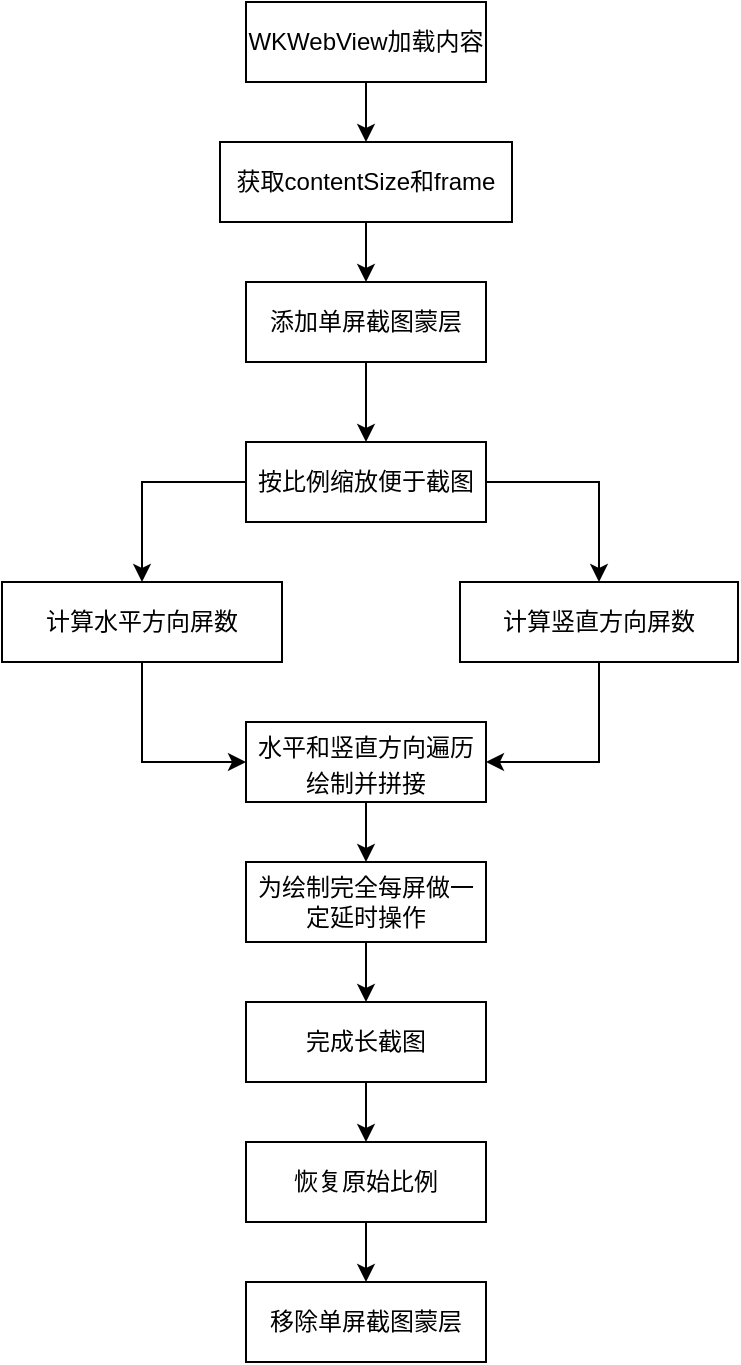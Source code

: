 <mxfile version="13.11.0" type="github">
  <diagram id="C5RBs43oDa-KdzZeNtuy" name="Page-1">
    <mxGraphModel dx="786" dy="483" grid="1" gridSize="10" guides="1" tooltips="1" connect="1" arrows="1" fold="1" page="1" pageScale="1" pageWidth="827" pageHeight="1169" math="0" shadow="0">
      <root>
        <mxCell id="WIyWlLk6GJQsqaUBKTNV-0" />
        <mxCell id="WIyWlLk6GJQsqaUBKTNV-1" parent="WIyWlLk6GJQsqaUBKTNV-0" />
        <mxCell id="hDI0mffDQ7QGBMzZp17K-14" value="" style="edgeStyle=orthogonalEdgeStyle;rounded=0;orthogonalLoop=1;jettySize=auto;html=1;" edge="1" parent="WIyWlLk6GJQsqaUBKTNV-1" source="hDI0mffDQ7QGBMzZp17K-0" target="hDI0mffDQ7QGBMzZp17K-1">
          <mxGeometry relative="1" as="geometry" />
        </mxCell>
        <mxCell id="hDI0mffDQ7QGBMzZp17K-0" value="WKWebView加载内容" style="rounded=0;whiteSpace=wrap;html=1;" vertex="1" parent="WIyWlLk6GJQsqaUBKTNV-1">
          <mxGeometry x="396" y="340" width="120" height="40" as="geometry" />
        </mxCell>
        <mxCell id="hDI0mffDQ7QGBMzZp17K-15" value="" style="edgeStyle=orthogonalEdgeStyle;rounded=0;orthogonalLoop=1;jettySize=auto;html=1;" edge="1" parent="WIyWlLk6GJQsqaUBKTNV-1" source="hDI0mffDQ7QGBMzZp17K-1" target="hDI0mffDQ7QGBMzZp17K-11">
          <mxGeometry relative="1" as="geometry" />
        </mxCell>
        <mxCell id="hDI0mffDQ7QGBMzZp17K-1" value="获取contentSize和frame" style="rounded=0;whiteSpace=wrap;html=1;" vertex="1" parent="WIyWlLk6GJQsqaUBKTNV-1">
          <mxGeometry x="383" y="410" width="146" height="40" as="geometry" />
        </mxCell>
        <mxCell id="hDI0mffDQ7QGBMzZp17K-20" style="edgeStyle=orthogonalEdgeStyle;rounded=0;orthogonalLoop=1;jettySize=auto;html=1;entryX=0;entryY=0.5;entryDx=0;entryDy=0;" edge="1" parent="WIyWlLk6GJQsqaUBKTNV-1" source="hDI0mffDQ7QGBMzZp17K-3" target="hDI0mffDQ7QGBMzZp17K-8">
          <mxGeometry relative="1" as="geometry" />
        </mxCell>
        <mxCell id="hDI0mffDQ7QGBMzZp17K-3" value="计算水平方向屏数" style="rounded=0;whiteSpace=wrap;html=1;" vertex="1" parent="WIyWlLk6GJQsqaUBKTNV-1">
          <mxGeometry x="274" y="630" width="140" height="40" as="geometry" />
        </mxCell>
        <mxCell id="hDI0mffDQ7QGBMzZp17K-21" style="edgeStyle=orthogonalEdgeStyle;rounded=0;orthogonalLoop=1;jettySize=auto;html=1;entryX=1;entryY=0.5;entryDx=0;entryDy=0;" edge="1" parent="WIyWlLk6GJQsqaUBKTNV-1" source="hDI0mffDQ7QGBMzZp17K-4" target="hDI0mffDQ7QGBMzZp17K-8">
          <mxGeometry relative="1" as="geometry" />
        </mxCell>
        <mxCell id="hDI0mffDQ7QGBMzZp17K-4" value="计算竖直方向屏数" style="rounded=0;whiteSpace=wrap;html=1;" vertex="1" parent="WIyWlLk6GJQsqaUBKTNV-1">
          <mxGeometry x="503" y="630" width="139" height="40" as="geometry" />
        </mxCell>
        <mxCell id="hDI0mffDQ7QGBMzZp17K-24" value="" style="edgeStyle=orthogonalEdgeStyle;rounded=0;orthogonalLoop=1;jettySize=auto;html=1;entryX=0.5;entryY=0;entryDx=0;entryDy=0;" edge="1" parent="WIyWlLk6GJQsqaUBKTNV-1" source="hDI0mffDQ7QGBMzZp17K-5" target="hDI0mffDQ7QGBMzZp17K-10">
          <mxGeometry relative="1" as="geometry" />
        </mxCell>
        <mxCell id="hDI0mffDQ7QGBMzZp17K-5" value="完成长截图" style="rounded=0;whiteSpace=wrap;html=1;" vertex="1" parent="WIyWlLk6GJQsqaUBKTNV-1">
          <mxGeometry x="396" y="840" width="120" height="40" as="geometry" />
        </mxCell>
        <mxCell id="hDI0mffDQ7QGBMzZp17K-23" value="" style="edgeStyle=orthogonalEdgeStyle;rounded=0;orthogonalLoop=1;jettySize=auto;html=1;" edge="1" parent="WIyWlLk6GJQsqaUBKTNV-1" source="hDI0mffDQ7QGBMzZp17K-7" target="hDI0mffDQ7QGBMzZp17K-5">
          <mxGeometry relative="1" as="geometry" />
        </mxCell>
        <mxCell id="hDI0mffDQ7QGBMzZp17K-7" value="为绘制完全每屏做一定延时操作" style="rounded=0;whiteSpace=wrap;html=1;" vertex="1" parent="WIyWlLk6GJQsqaUBKTNV-1">
          <mxGeometry x="396" y="770" width="120" height="40" as="geometry" />
        </mxCell>
        <mxCell id="hDI0mffDQ7QGBMzZp17K-22" value="" style="edgeStyle=orthogonalEdgeStyle;rounded=0;orthogonalLoop=1;jettySize=auto;html=1;" edge="1" parent="WIyWlLk6GJQsqaUBKTNV-1" source="hDI0mffDQ7QGBMzZp17K-8" target="hDI0mffDQ7QGBMzZp17K-7">
          <mxGeometry relative="1" as="geometry" />
        </mxCell>
        <mxCell id="hDI0mffDQ7QGBMzZp17K-8" value="&lt;p style=&quot;margin: 0px ; font-stretch: normal ; line-height: normal ; font-family: &amp;#34;pingfang sc&amp;#34;&quot;&gt;水平和竖直方向遍历绘制并拼接&lt;/p&gt;" style="rounded=0;whiteSpace=wrap;html=1;strokeColor=#000000;" vertex="1" parent="WIyWlLk6GJQsqaUBKTNV-1">
          <mxGeometry x="396" y="700" width="120" height="40" as="geometry" />
        </mxCell>
        <mxCell id="hDI0mffDQ7QGBMzZp17K-18" style="edgeStyle=orthogonalEdgeStyle;rounded=0;orthogonalLoop=1;jettySize=auto;html=1;entryX=0.5;entryY=0;entryDx=0;entryDy=0;exitX=1;exitY=0.5;exitDx=0;exitDy=0;" edge="1" parent="WIyWlLk6GJQsqaUBKTNV-1" source="hDI0mffDQ7QGBMzZp17K-9" target="hDI0mffDQ7QGBMzZp17K-4">
          <mxGeometry relative="1" as="geometry">
            <mxPoint x="590" y="630" as="targetPoint" />
          </mxGeometry>
        </mxCell>
        <mxCell id="hDI0mffDQ7QGBMzZp17K-19" style="edgeStyle=orthogonalEdgeStyle;rounded=0;orthogonalLoop=1;jettySize=auto;html=1;entryX=0.5;entryY=0;entryDx=0;entryDy=0;exitX=0;exitY=0.5;exitDx=0;exitDy=0;" edge="1" parent="WIyWlLk6GJQsqaUBKTNV-1" source="hDI0mffDQ7QGBMzZp17K-9" target="hDI0mffDQ7QGBMzZp17K-3">
          <mxGeometry relative="1" as="geometry" />
        </mxCell>
        <mxCell id="hDI0mffDQ7QGBMzZp17K-9" value="按比例缩放便于截图" style="rounded=0;whiteSpace=wrap;html=1;" vertex="1" parent="WIyWlLk6GJQsqaUBKTNV-1">
          <mxGeometry x="396" y="560" width="120" height="40" as="geometry" />
        </mxCell>
        <mxCell id="hDI0mffDQ7QGBMzZp17K-25" value="" style="edgeStyle=orthogonalEdgeStyle;rounded=0;orthogonalLoop=1;jettySize=auto;html=1;" edge="1" parent="WIyWlLk6GJQsqaUBKTNV-1" source="hDI0mffDQ7QGBMzZp17K-10" target="hDI0mffDQ7QGBMzZp17K-12">
          <mxGeometry relative="1" as="geometry" />
        </mxCell>
        <mxCell id="hDI0mffDQ7QGBMzZp17K-10" value="恢复原始比例" style="rounded=0;whiteSpace=wrap;html=1;" vertex="1" parent="WIyWlLk6GJQsqaUBKTNV-1">
          <mxGeometry x="396" y="910" width="120" height="40" as="geometry" />
        </mxCell>
        <mxCell id="hDI0mffDQ7QGBMzZp17K-16" value="" style="edgeStyle=orthogonalEdgeStyle;rounded=0;orthogonalLoop=1;jettySize=auto;html=1;" edge="1" parent="WIyWlLk6GJQsqaUBKTNV-1" source="hDI0mffDQ7QGBMzZp17K-11" target="hDI0mffDQ7QGBMzZp17K-9">
          <mxGeometry relative="1" as="geometry" />
        </mxCell>
        <mxCell id="hDI0mffDQ7QGBMzZp17K-11" value="添加单屏截图蒙层" style="rounded=0;whiteSpace=wrap;html=1;" vertex="1" parent="WIyWlLk6GJQsqaUBKTNV-1">
          <mxGeometry x="396" y="480" width="120" height="40" as="geometry" />
        </mxCell>
        <mxCell id="hDI0mffDQ7QGBMzZp17K-12" value="移除单屏截图蒙层" style="rounded=0;whiteSpace=wrap;html=1;" vertex="1" parent="WIyWlLk6GJQsqaUBKTNV-1">
          <mxGeometry x="396" y="980" width="120" height="40" as="geometry" />
        </mxCell>
      </root>
    </mxGraphModel>
  </diagram>
</mxfile>
